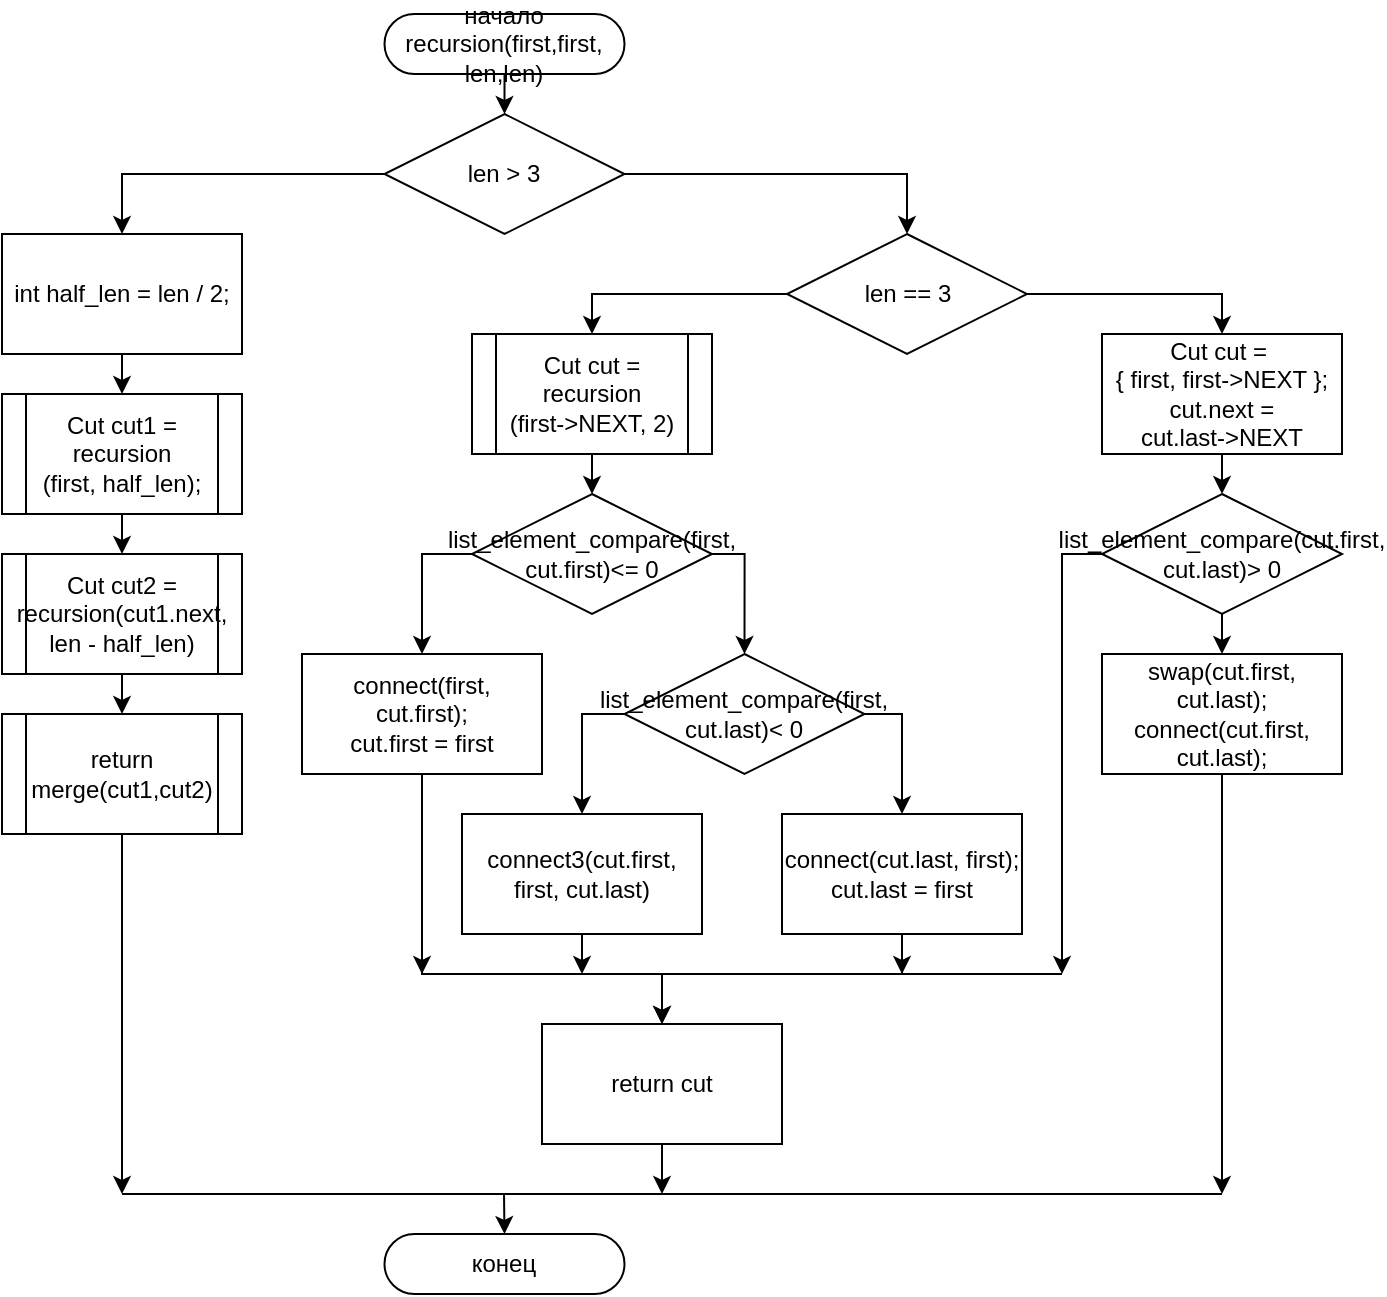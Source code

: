 <mxfile compressed="false" version="13.9.9" type="device">
  <diagram id="uBbau7ussQgPSl02ERnx" name="Page-1">
    <mxGraphModel dx="1054" dy="1841" grid="1" gridSize="10" guides="1" tooltips="1" connect="1" arrows="1" fold="1" page="1" pageScale="1" pageWidth="827" pageHeight="1169" math="0" shadow="0">
      <root>
        <mxCell id="0" />
        <mxCell id="1" parent="0" />
        <mxCell id="116" value="начало&lt;br&gt;recursion(first,first, len,len)" style="rounded=1;whiteSpace=wrap;html=1;arcSize=50;" parent="1" vertex="1">
          <mxGeometry x="201.25" width="120" height="30" as="geometry" />
        </mxCell>
        <mxCell id="117" value="конец" style="rounded=1;whiteSpace=wrap;html=1;arcSize=50;" parent="1" vertex="1">
          <mxGeometry x="201.25" y="610" width="120" height="30" as="geometry" />
        </mxCell>
        <mxCell id="rj6WaU2_fftrP2qivixu-155" style="edgeStyle=orthogonalEdgeStyle;rounded=0;orthogonalLoop=1;jettySize=auto;html=1;exitX=0;exitY=0.5;exitDx=0;exitDy=0;entryX=0.5;entryY=0;entryDx=0;entryDy=0;endSize=6;" edge="1" parent="1" source="115" target="rj6WaU2_fftrP2qivixu-154">
          <mxGeometry relative="1" as="geometry" />
        </mxCell>
        <mxCell id="115" value="len &gt; 3" style="rhombus;whiteSpace=wrap;html=1;rounded=0;" parent="1" vertex="1">
          <mxGeometry x="201.25" y="50" width="120" height="60" as="geometry" />
        </mxCell>
        <mxCell id="rj6WaU2_fftrP2qivixu-151" style="edgeStyle=orthogonalEdgeStyle;rounded=0;orthogonalLoop=1;jettySize=auto;html=1;exitX=0.5;exitY=1;exitDx=0;exitDy=0;endSize=6;" edge="1" parent="1" source="102">
          <mxGeometry relative="1" as="geometry">
            <mxPoint x="70" y="590" as="targetPoint" />
          </mxGeometry>
        </mxCell>
        <mxCell id="102" value="return&lt;br&gt;merge(cut1,cut2)" style="shape=process;whiteSpace=wrap;html=1;backgroundOutline=1;fontFamily=Helvetica;fontSize=12;fontColor=#000000;align=center;strokeColor=#000000;fillColor=#ffffff;" parent="1" vertex="1">
          <mxGeometry x="10" y="350" width="120" height="60" as="geometry" />
        </mxCell>
        <mxCell id="rj6WaU2_fftrP2qivixu-162" style="edgeStyle=orthogonalEdgeStyle;rounded=0;orthogonalLoop=1;jettySize=auto;html=1;exitX=0.5;exitY=1;exitDx=0;exitDy=0;entryX=0.5;entryY=0;entryDx=0;entryDy=0;endSize=6;" edge="1" parent="1" source="101" target="102">
          <mxGeometry relative="1" as="geometry" />
        </mxCell>
        <mxCell id="101" value="Cut cut2 = recursion(cut1.next, len - half_len)" style="shape=process;whiteSpace=wrap;html=1;backgroundOutline=1;fontFamily=Helvetica;fontSize=12;fontColor=#000000;align=center;strokeColor=#000000;fillColor=#ffffff;" parent="1" vertex="1">
          <mxGeometry x="10" y="270" width="120" height="60" as="geometry" />
        </mxCell>
        <mxCell id="rj6WaU2_fftrP2qivixu-138" style="edgeStyle=orthogonalEdgeStyle;rounded=0;orthogonalLoop=1;jettySize=auto;html=1;exitX=1;exitY=0.5;exitDx=0;exitDy=0;entryX=0.5;entryY=0;entryDx=0;entryDy=0;endSize=6;" edge="1" parent="1" source="114" target="110">
          <mxGeometry relative="1" as="geometry">
            <mxPoint x="620" y="210.0" as="targetPoint" />
          </mxGeometry>
        </mxCell>
        <mxCell id="114" value="len == 3" style="rhombus;whiteSpace=wrap;html=1;rounded=0;" parent="1" vertex="1">
          <mxGeometry x="402.5" y="110" width="120" height="60" as="geometry" />
        </mxCell>
        <mxCell id="rj6WaU2_fftrP2qivixu-152" style="edgeStyle=orthogonalEdgeStyle;rounded=0;orthogonalLoop=1;jettySize=auto;html=1;exitX=0.5;exitY=1;exitDx=0;exitDy=0;endSize=6;" edge="1" parent="1" source="109">
          <mxGeometry relative="1" as="geometry">
            <mxPoint x="340" y="590" as="targetPoint" />
          </mxGeometry>
        </mxCell>
        <mxCell id="109" value="return cut" style="rounded=0;whiteSpace=wrap;html=1;" parent="1" vertex="1">
          <mxGeometry x="280" y="505" width="120" height="60" as="geometry" />
        </mxCell>
        <mxCell id="108" value="list_element_compare(first, cut.first)&lt;= 0" style="rhombus;whiteSpace=wrap;html=1;rounded=0;" parent="1" vertex="1">
          <mxGeometry x="245" y="240" width="120" height="60" as="geometry" />
        </mxCell>
        <mxCell id="rj6WaU2_fftrP2qivixu-142" style="edgeStyle=orthogonalEdgeStyle;rounded=0;orthogonalLoop=1;jettySize=auto;html=1;exitX=0.5;exitY=1;exitDx=0;exitDy=0;entryX=0.5;entryY=0;entryDx=0;entryDy=0;endSize=6;" edge="1" parent="1" source="104" target="109">
          <mxGeometry relative="1" as="geometry">
            <Array as="points">
              <mxPoint x="220" y="480" />
              <mxPoint x="340" y="480" />
            </Array>
          </mxGeometry>
        </mxCell>
        <mxCell id="rj6WaU2_fftrP2qivixu-144" style="edgeStyle=orthogonalEdgeStyle;rounded=0;orthogonalLoop=1;jettySize=auto;html=1;exitX=0.5;exitY=1;exitDx=0;exitDy=0;endSize=6;" edge="1" parent="1" source="104">
          <mxGeometry relative="1" as="geometry">
            <mxPoint x="220" y="480" as="targetPoint" />
          </mxGeometry>
        </mxCell>
        <mxCell id="104" value="connect(first, cut.first);&lt;br&gt;cut.first = first" style="rounded=0;whiteSpace=wrap;html=1;" parent="1" vertex="1">
          <mxGeometry x="160" y="320" width="120" height="60" as="geometry" />
        </mxCell>
        <mxCell id="107" value="list_element_compare(first, cut.last)&lt; 0" style="rhombus;whiteSpace=wrap;html=1;rounded=0;" parent="1" vertex="1">
          <mxGeometry x="321.25" y="320" width="120" height="60" as="geometry" />
        </mxCell>
        <mxCell id="rj6WaU2_fftrP2qivixu-143" style="edgeStyle=orthogonalEdgeStyle;rounded=0;orthogonalLoop=1;jettySize=auto;html=1;exitX=0.5;exitY=1;exitDx=0;exitDy=0;endSize=6;" edge="1" parent="1" source="105">
          <mxGeometry relative="1" as="geometry">
            <mxPoint x="300" y="480" as="targetPoint" />
          </mxGeometry>
        </mxCell>
        <mxCell id="105" value="connect3(cut.first, first, cut.last)" style="rounded=0;whiteSpace=wrap;html=1;" parent="1" vertex="1">
          <mxGeometry x="240" y="400" width="120" height="60" as="geometry" />
        </mxCell>
        <mxCell id="rj6WaU2_fftrP2qivixu-141" style="edgeStyle=orthogonalEdgeStyle;rounded=0;orthogonalLoop=1;jettySize=auto;html=1;exitX=0.5;exitY=1;exitDx=0;exitDy=0;entryX=0.5;entryY=0;entryDx=0;entryDy=0;endSize=6;" edge="1" parent="1" source="106" target="109">
          <mxGeometry relative="1" as="geometry">
            <Array as="points">
              <mxPoint x="460" y="480" />
              <mxPoint x="340" y="480" />
            </Array>
          </mxGeometry>
        </mxCell>
        <mxCell id="rj6WaU2_fftrP2qivixu-145" style="edgeStyle=orthogonalEdgeStyle;rounded=0;orthogonalLoop=1;jettySize=auto;html=1;exitX=0.5;exitY=1;exitDx=0;exitDy=0;endSize=6;" edge="1" parent="1" source="106">
          <mxGeometry relative="1" as="geometry">
            <mxPoint x="460" y="480" as="targetPoint" />
          </mxGeometry>
        </mxCell>
        <mxCell id="106" value="connect(cut.last, first);&lt;br&gt;cut.last = first" style="rounded=0;whiteSpace=wrap;html=1;" parent="1" vertex="1">
          <mxGeometry x="400" y="400" width="120" height="60" as="geometry" />
        </mxCell>
        <mxCell id="124" style="edgeStyle=orthogonalEdgeStyle;rounded=0;orthogonalLoop=1;jettySize=auto;html=1;exitX=0;exitY=0.5;exitDx=0;exitDy=0;entryX=0.5;entryY=0;entryDx=0;entryDy=0;" parent="1" source="107" target="105" edge="1">
          <mxGeometry relative="1" as="geometry">
            <Array as="points">
              <mxPoint x="300" y="350" />
              <mxPoint x="300" y="400" />
            </Array>
          </mxGeometry>
        </mxCell>
        <mxCell id="125" style="edgeStyle=orthogonalEdgeStyle;rounded=0;orthogonalLoop=1;jettySize=auto;html=1;exitX=1;exitY=0.5;exitDx=0;exitDy=0;entryX=0.5;entryY=0;entryDx=0;entryDy=0;" parent="1" source="107" target="106" edge="1">
          <mxGeometry relative="1" as="geometry">
            <Array as="points">
              <mxPoint x="460" y="350" />
              <mxPoint x="460" y="400" />
            </Array>
          </mxGeometry>
        </mxCell>
        <mxCell id="126" style="edgeStyle=orthogonalEdgeStyle;rounded=0;orthogonalLoop=1;jettySize=auto;html=1;exitX=0;exitY=0.5;exitDx=0;exitDy=0;entryX=0.5;entryY=0;entryDx=0;entryDy=0;" parent="1" source="108" target="104" edge="1">
          <mxGeometry relative="1" as="geometry">
            <Array as="points">
              <mxPoint x="220" y="270" />
            </Array>
          </mxGeometry>
        </mxCell>
        <mxCell id="127" style="edgeStyle=orthogonalEdgeStyle;rounded=0;orthogonalLoop=1;jettySize=auto;html=1;exitX=1;exitY=0.5;exitDx=0;exitDy=0;entryX=0.5;entryY=0;entryDx=0;entryDy=0;" parent="1" source="108" target="107" edge="1">
          <mxGeometry relative="1" as="geometry">
            <Array as="points">
              <mxPoint x="381" y="270" />
            </Array>
          </mxGeometry>
        </mxCell>
        <mxCell id="103" value="Cut cut = recursion&lt;br&gt;(first-&amp;gt;NEXT, 2)" style="shape=process;whiteSpace=wrap;html=1;backgroundOutline=1;fontFamily=Helvetica;fontSize=12;fontColor=#000000;align=center;strokeColor=#000000;fillColor=#ffffff;" parent="1" vertex="1">
          <mxGeometry x="245" y="160" width="120" height="60" as="geometry" />
        </mxCell>
        <mxCell id="128" style="edgeStyle=orthogonalEdgeStyle;rounded=0;orthogonalLoop=1;jettySize=auto;html=1;exitX=0.5;exitY=1;exitDx=0;exitDy=0;entryX=0.5;entryY=0;entryDx=0;entryDy=0;" parent="1" source="103" target="108" edge="1">
          <mxGeometry relative="1" as="geometry" />
        </mxCell>
        <mxCell id="rj6WaU2_fftrP2qivixu-147" style="edgeStyle=orthogonalEdgeStyle;rounded=0;orthogonalLoop=1;jettySize=auto;html=1;exitX=0;exitY=0.5;exitDx=0;exitDy=0;endSize=6;" edge="1" parent="1" source="112">
          <mxGeometry relative="1" as="geometry">
            <mxPoint x="540" y="480" as="targetPoint" />
            <mxPoint x="560" y="320" as="sourcePoint" />
          </mxGeometry>
        </mxCell>
        <mxCell id="rj6WaU2_fftrP2qivixu-157" style="edgeStyle=orthogonalEdgeStyle;rounded=0;orthogonalLoop=1;jettySize=auto;html=1;exitX=0.5;exitY=1;exitDx=0;exitDy=0;entryX=0.5;entryY=0;entryDx=0;entryDy=0;endSize=6;" edge="1" parent="1" source="112" target="111">
          <mxGeometry relative="1" as="geometry" />
        </mxCell>
        <mxCell id="112" value="list_element_compare(cut.first, cut.last)&gt; 0" style="rhombus;whiteSpace=wrap;html=1;rounded=0;" parent="1" vertex="1">
          <mxGeometry x="560" y="240" width="120" height="60" as="geometry" />
        </mxCell>
        <mxCell id="rj6WaU2_fftrP2qivixu-150" style="edgeStyle=orthogonalEdgeStyle;rounded=0;orthogonalLoop=1;jettySize=auto;html=1;exitX=0.5;exitY=1;exitDx=0;exitDy=0;endSize=6;" edge="1" parent="1" source="111">
          <mxGeometry relative="1" as="geometry">
            <mxPoint x="620" y="590" as="targetPoint" />
            <mxPoint x="620" y="430" as="sourcePoint" />
          </mxGeometry>
        </mxCell>
        <mxCell id="111" value="swap(cut.first, cut.last);&lt;br&gt;connect(cut.first, cut.last);" style="rounded=0;whiteSpace=wrap;html=1;" parent="1" vertex="1">
          <mxGeometry x="560" y="320" width="120" height="60" as="geometry" />
        </mxCell>
        <mxCell id="rj6WaU2_fftrP2qivixu-158" style="edgeStyle=orthogonalEdgeStyle;rounded=0;orthogonalLoop=1;jettySize=auto;html=1;exitX=0.5;exitY=1;exitDx=0;exitDy=0;entryX=0.5;entryY=0;entryDx=0;entryDy=0;endSize=6;" edge="1" parent="1" source="110" target="112">
          <mxGeometry relative="1" as="geometry" />
        </mxCell>
        <mxCell id="110" value="Cut cut =&amp;nbsp;&lt;br&gt;{ first, first-&amp;gt;NEXT };&lt;br&gt;cut.next =&lt;br&gt;cut.last-&amp;gt;NEXT" style="rounded=0;whiteSpace=wrap;html=1;" parent="1" vertex="1">
          <mxGeometry x="560" y="160" width="120" height="60" as="geometry" />
        </mxCell>
        <mxCell id="134" style="edgeStyle=orthogonalEdgeStyle;rounded=0;orthogonalLoop=1;jettySize=auto;html=1;exitX=0;exitY=0.5;exitDx=0;exitDy=0;entryX=0.5;entryY=0;entryDx=0;entryDy=0;" parent="1" source="114" target="103" edge="1">
          <mxGeometry relative="1" as="geometry" />
        </mxCell>
        <mxCell id="135" style="edgeStyle=orthogonalEdgeStyle;rounded=0;orthogonalLoop=1;jettySize=auto;html=1;exitX=1;exitY=0.5;exitDx=0;exitDy=0;entryX=0.5;entryY=0;entryDx=0;entryDy=0;" parent="1" source="114" edge="1">
          <mxGeometry relative="1" as="geometry" />
        </mxCell>
        <mxCell id="137" style="edgeStyle=orthogonalEdgeStyle;rounded=0;orthogonalLoop=1;jettySize=auto;html=1;exitX=1;exitY=0.5;exitDx=0;exitDy=0;entryX=0.5;entryY=0;entryDx=0;entryDy=0;" parent="1" source="115" target="114" edge="1">
          <mxGeometry relative="1" as="geometry" />
        </mxCell>
        <mxCell id="138" style="edgeStyle=orthogonalEdgeStyle;rounded=0;orthogonalLoop=1;jettySize=auto;html=1;exitX=0.5;exitY=1;exitDx=0;exitDy=0;entryX=0.5;entryY=0;entryDx=0;entryDy=0;" parent="1" source="116" target="115" edge="1">
          <mxGeometry relative="1" as="geometry" />
        </mxCell>
        <mxCell id="rj6WaU2_fftrP2qivixu-148" value="" style="endArrow=none;html=1;" edge="1" parent="1">
          <mxGeometry width="50" height="50" relative="1" as="geometry">
            <mxPoint x="460" y="480" as="sourcePoint" />
            <mxPoint x="540" y="480" as="targetPoint" />
          </mxGeometry>
        </mxCell>
        <mxCell id="rj6WaU2_fftrP2qivixu-149" value="" style="endArrow=none;html=1;" edge="1" parent="1">
          <mxGeometry width="50" height="50" relative="1" as="geometry">
            <mxPoint x="70" y="590" as="sourcePoint" />
            <mxPoint x="620" y="590" as="targetPoint" />
          </mxGeometry>
        </mxCell>
        <mxCell id="rj6WaU2_fftrP2qivixu-153" value="" style="endArrow=classic;html=1;entryX=0.5;entryY=0;entryDx=0;entryDy=0;" edge="1" parent="1" target="117">
          <mxGeometry width="50" height="50" relative="1" as="geometry">
            <mxPoint x="261" y="590" as="sourcePoint" />
            <mxPoint x="370" y="505" as="targetPoint" />
          </mxGeometry>
        </mxCell>
        <mxCell id="rj6WaU2_fftrP2qivixu-163" style="edgeStyle=orthogonalEdgeStyle;rounded=0;orthogonalLoop=1;jettySize=auto;html=1;exitX=0.5;exitY=1;exitDx=0;exitDy=0;entryX=0.5;entryY=0;entryDx=0;entryDy=0;endSize=6;" edge="1" parent="1" source="rj6WaU2_fftrP2qivixu-154" target="rj6WaU2_fftrP2qivixu-160">
          <mxGeometry relative="1" as="geometry" />
        </mxCell>
        <mxCell id="rj6WaU2_fftrP2qivixu-154" value="&lt;span&gt;int half_len = len / 2;&lt;/span&gt;" style="rounded=0;whiteSpace=wrap;html=1;" vertex="1" parent="1">
          <mxGeometry x="10" y="110" width="120" height="60" as="geometry" />
        </mxCell>
        <mxCell id="rj6WaU2_fftrP2qivixu-161" style="edgeStyle=orthogonalEdgeStyle;rounded=0;orthogonalLoop=1;jettySize=auto;html=1;exitX=0.5;exitY=1;exitDx=0;exitDy=0;entryX=0.5;entryY=0;entryDx=0;entryDy=0;endSize=6;" edge="1" parent="1" source="rj6WaU2_fftrP2qivixu-160" target="101">
          <mxGeometry relative="1" as="geometry" />
        </mxCell>
        <mxCell id="rj6WaU2_fftrP2qivixu-160" value="Cut cut1 = recursion&lt;br&gt;(first, half_len);" style="shape=process;whiteSpace=wrap;html=1;backgroundOutline=1;fontFamily=Helvetica;fontSize=12;fontColor=#000000;align=center;strokeColor=#000000;fillColor=#ffffff;" vertex="1" parent="1">
          <mxGeometry x="10" y="190" width="120" height="60" as="geometry" />
        </mxCell>
      </root>
    </mxGraphModel>
  </diagram>
</mxfile>
